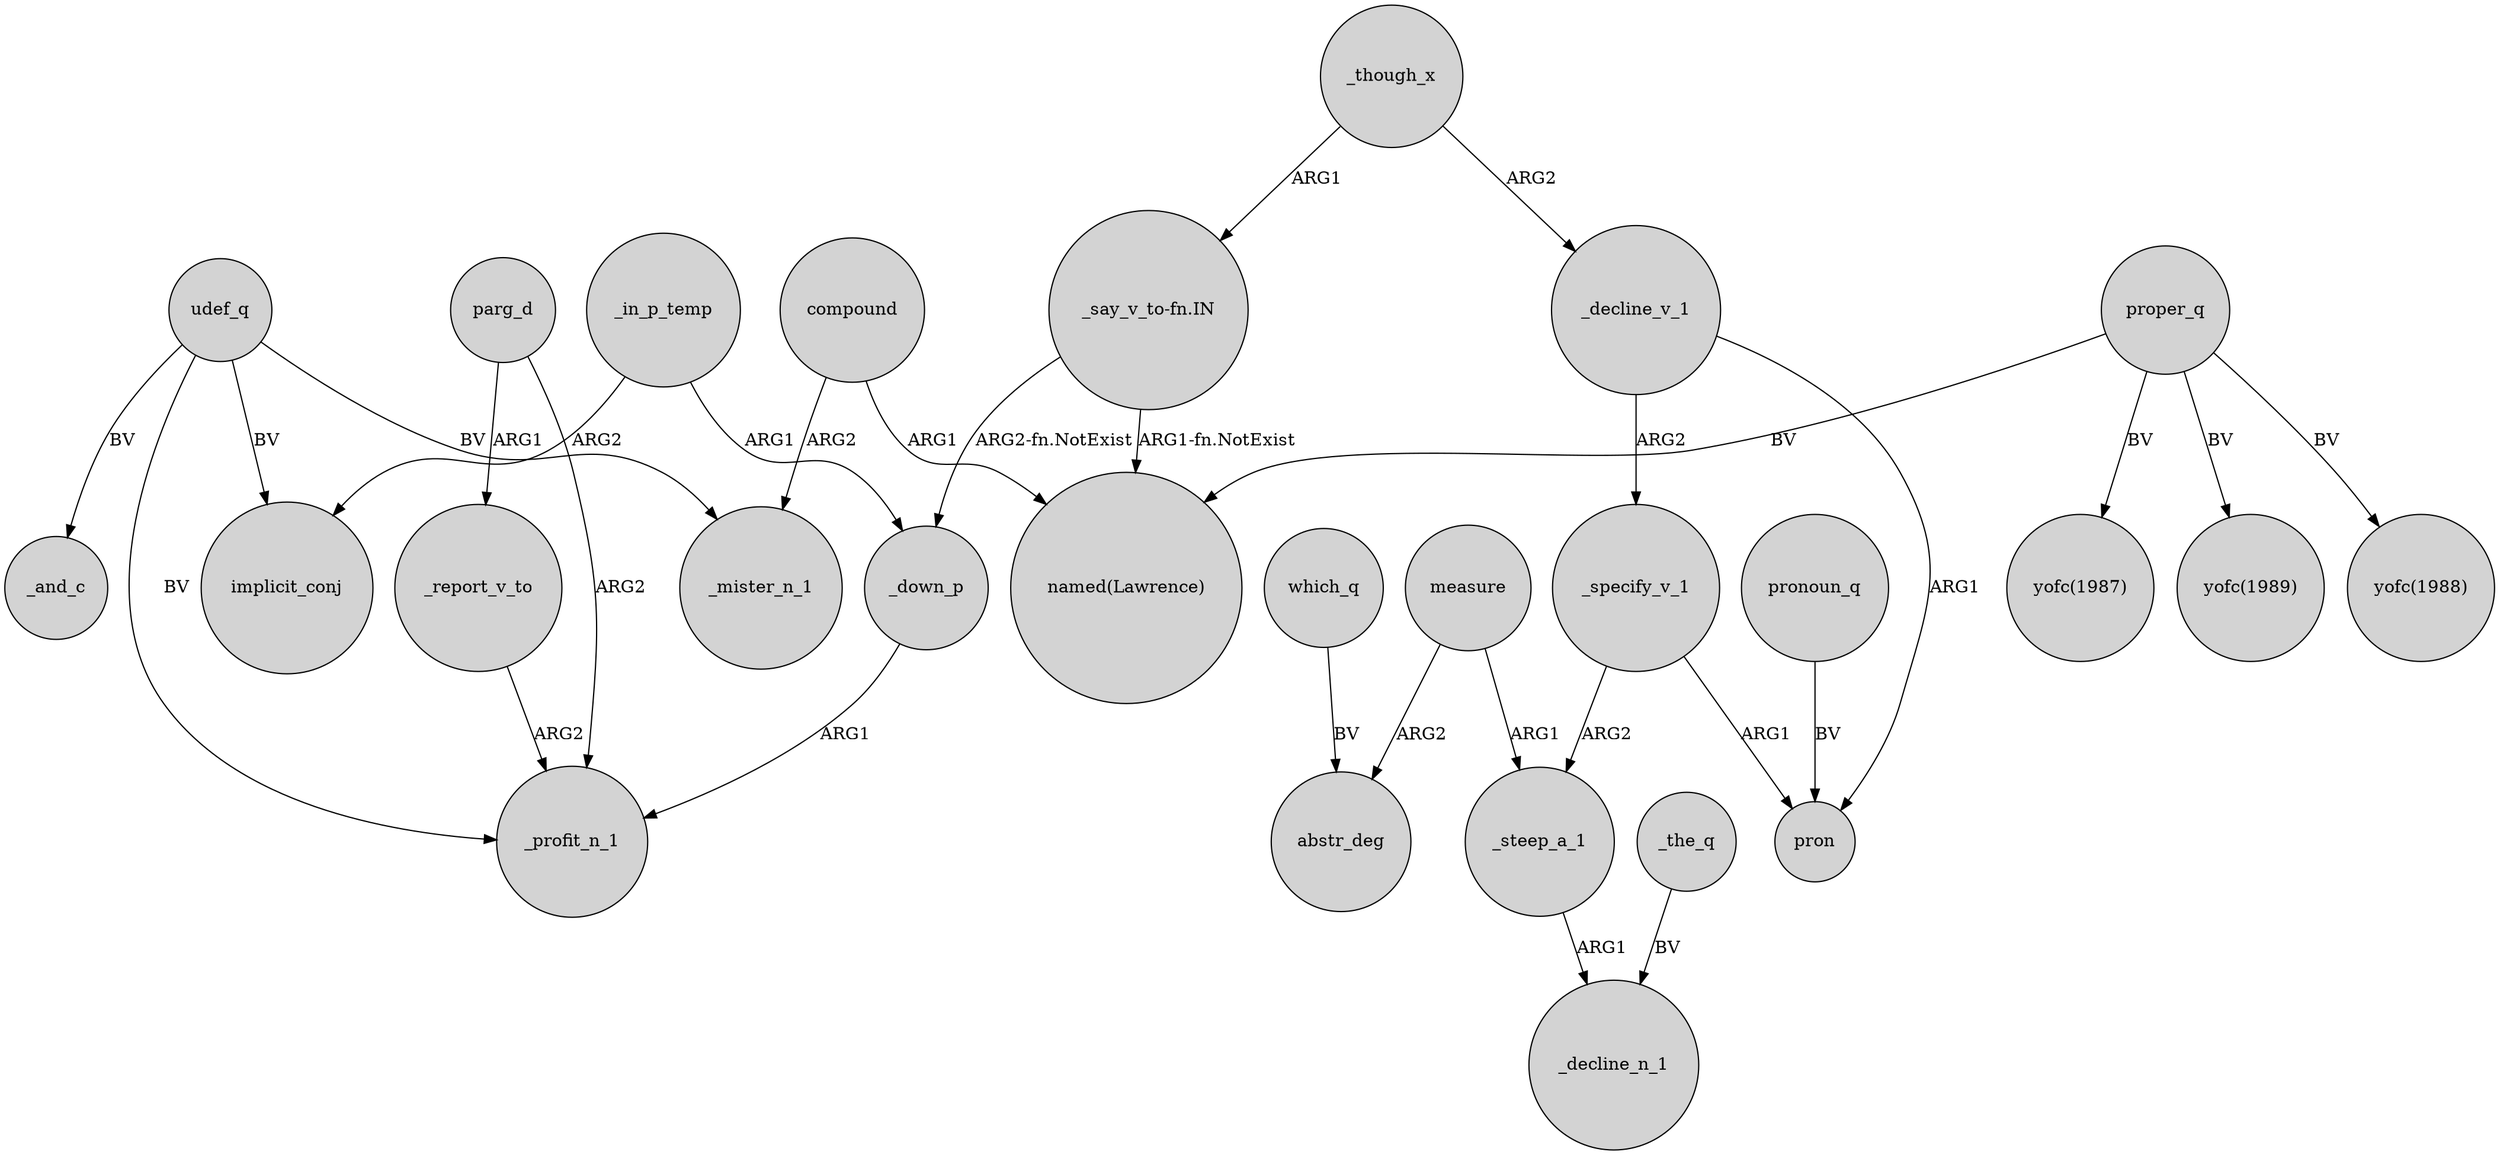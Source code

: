 digraph {
	node [shape=circle style=filled]
	_in_p_temp -> _down_p [label=ARG1]
	measure -> abstr_deg [label=ARG2]
	_decline_v_1 -> pron [label=ARG1]
	compound -> _mister_n_1 [label=ARG2]
	_in_p_temp -> implicit_conj [label=ARG2]
	_steep_a_1 -> _decline_n_1 [label=ARG1]
	"_say_v_to-fn.IN" -> "named(Lawrence)" [label="ARG1-fn.NotExist"]
	udef_q -> _mister_n_1 [label=BV]
	_the_q -> _decline_n_1 [label=BV]
	udef_q -> implicit_conj [label=BV]
	_decline_v_1 -> _specify_v_1 [label=ARG2]
	_though_x -> _decline_v_1 [label=ARG2]
	_specify_v_1 -> pron [label=ARG1]
	proper_q -> "yofc(1989)" [label=BV]
	pronoun_q -> pron [label=BV]
	compound -> "named(Lawrence)" [label=ARG1]
	_though_x -> "_say_v_to-fn.IN" [label=ARG1]
	proper_q -> "yofc(1988)" [label=BV]
	parg_d -> _report_v_to [label=ARG1]
	"_say_v_to-fn.IN" -> _down_p [label="ARG2-fn.NotExist"]
	which_q -> abstr_deg [label=BV]
	proper_q -> "yofc(1987)" [label=BV]
	parg_d -> _profit_n_1 [label=ARG2]
	proper_q -> "named(Lawrence)" [label=BV]
	udef_q -> _profit_n_1 [label=BV]
	_down_p -> _profit_n_1 [label=ARG1]
	_specify_v_1 -> _steep_a_1 [label=ARG2]
	udef_q -> _and_c [label=BV]
	measure -> _steep_a_1 [label=ARG1]
	_report_v_to -> _profit_n_1 [label=ARG2]
}
